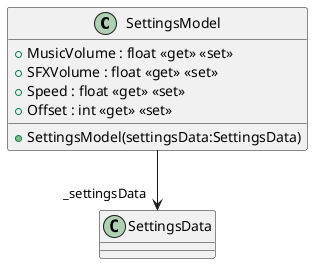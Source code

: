 @startuml
class SettingsModel {
    + SettingsModel(settingsData:SettingsData)
    + MusicVolume : float <<get>> <<set>>
    + SFXVolume : float <<get>> <<set>>
    + Speed : float <<get>> <<set>>
    + Offset : int <<get>> <<set>>
}
SettingsModel --> "_settingsData" SettingsData
@enduml
